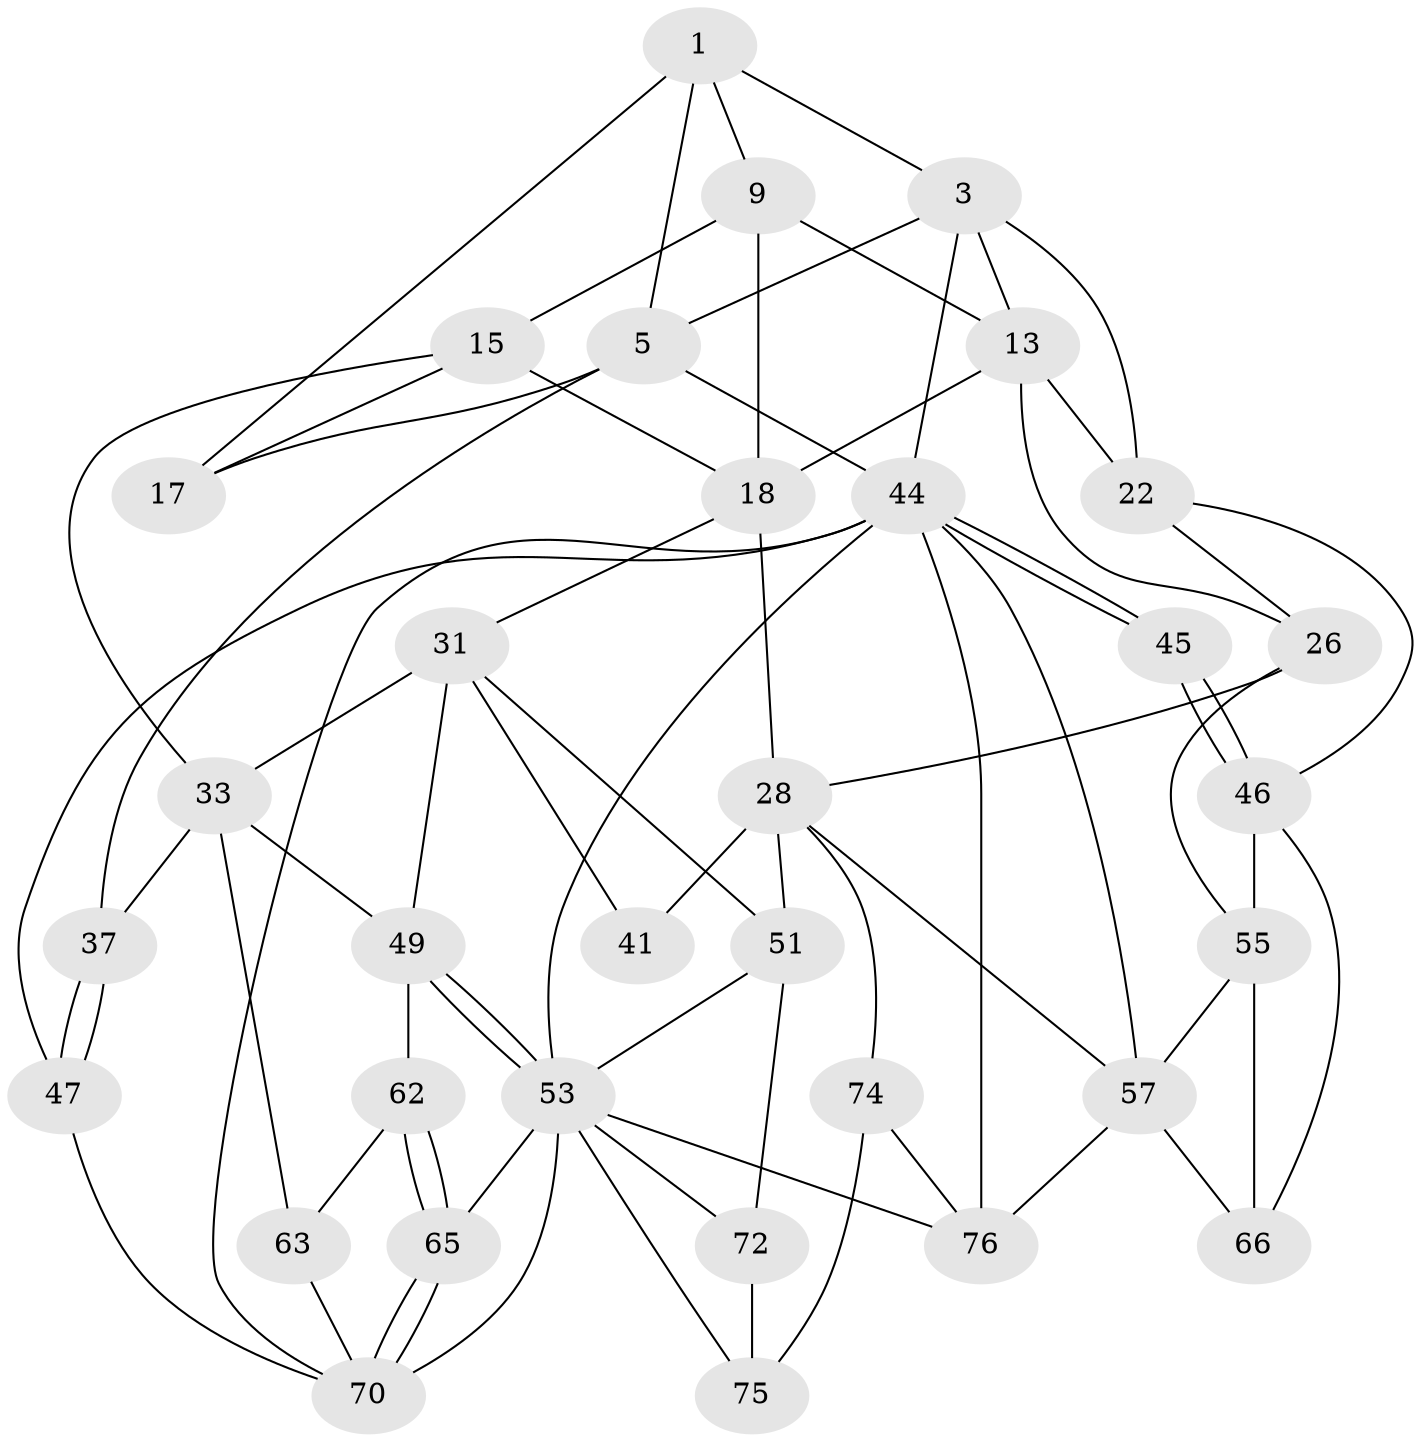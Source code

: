 // original degree distribution, {3: 0.024096385542168676, 4: 0.24096385542168675, 5: 0.5301204819277109, 6: 0.20481927710843373}
// Generated by graph-tools (version 1.1) at 2025/21/03/04/25 18:21:27]
// undirected, 33 vertices, 74 edges
graph export_dot {
graph [start="1"]
  node [color=gray90,style=filled];
  1 [pos="+0.2875949536522869+0",super="+2+6"];
  3 [pos="+0.7949412766758585+0",super="+4+12"];
  5 [pos="+0.23728338505056062+0",super="+21"];
  9 [pos="+0.5101431875192162+0.1672155657459517",super="+10"];
  13 [pos="+0.6849278578498773+0.26880822139639077",super="+24+14"];
  15 [pos="+0.37729556900364297+0.32739647623570367",super="+16"];
  17 [pos="+0.1752497956500351+0.24344629729262332"];
  18 [pos="+0.45324745869808153+0.36372969148005013",super="+20+19"];
  22 [pos="+1+0.21868816514762743",super="+23+43"];
  26 [pos="+0.802174150034697+0.5201753392606006",super="+27"];
  28 [pos="+0.7128797440016156+0.5608080861615546",super="+38+29"];
  31 [pos="+0.35429172042612916+0.5184762508760318",super="+32+42"];
  33 [pos="+0.19655228390483026+0.4061585996008573",super="+35"];
  37 [pos="+0+0.5438995727639814"];
  41 [pos="+0.53185224925617+0.4744395317507581"];
  44 [pos="+1+1",super="+78+48"];
  45 [pos="+1+0.6809431499677654"];
  46 [pos="+1+0.47308962630231516",super="+54"];
  47 [pos="+0+0.9656754281741333"];
  49 [pos="+0.24653303397500384+0.6196996259360439",super="+50"];
  51 [pos="+0.486516455166286+0.6429688636407975",super="+52"];
  53 [pos="+0.3182272567416631+0.7147997391578563",super="+64"];
  55 [pos="+0.8793529515010605+0.6157163548071188",super="+56"];
  57 [pos="+0.763950422469007+0.8060234774981163",super="+58+68"];
  62 [pos="+0.17700699718605042+0.6774914906458546"];
  63 [pos="+0.09609349946077118+0.6911185161979991"];
  65 [pos="+0.18666337814708592+0.8284118499844628"];
  66 [pos="+0.9114728070072741+0.675450528222345",super="+67"];
  70 [pos="+0.10501748238800691+0.8643955878212779",super="+71+82"];
  72 [pos="+0.3491711609342072+0.7524263252204738"];
  74 [pos="+0.530765740453345+0.7968474361037847"];
  75 [pos="+0.4504102645953249+0.8145745140800891"];
  76 [pos="+0.5931758053902684+0.8268336089842431",super="+77"];
  1 -- 3;
  1 -- 9 [weight=2];
  1 -- 17;
  1 -- 5 [weight=2];
  3 -- 44;
  3 -- 5;
  3 -- 22 [weight=2];
  3 -- 13;
  5 -- 17;
  5 -- 37;
  5 -- 44;
  9 -- 18;
  9 -- 15;
  9 -- 13;
  13 -- 26;
  13 -- 18;
  13 -- 22;
  15 -- 17;
  15 -- 33;
  15 -- 18;
  18 -- 31;
  18 -- 28 [weight=2];
  22 -- 46;
  22 -- 26;
  26 -- 28;
  26 -- 55;
  28 -- 51;
  28 -- 57;
  28 -- 74;
  28 -- 41 [weight=2];
  31 -- 33;
  31 -- 49;
  31 -- 41;
  31 -- 51;
  33 -- 37;
  33 -- 63;
  33 -- 49;
  37 -- 47;
  37 -- 47;
  44 -- 45;
  44 -- 45;
  44 -- 76;
  44 -- 53;
  44 -- 57;
  44 -- 70;
  44 -- 47;
  45 -- 46 [weight=2];
  45 -- 46;
  46 -- 55 [weight=2];
  46 -- 66;
  47 -- 70;
  49 -- 53;
  49 -- 53;
  49 -- 62;
  51 -- 72;
  51 -- 53;
  53 -- 65;
  53 -- 70;
  53 -- 72;
  53 -- 75;
  53 -- 76;
  55 -- 57;
  55 -- 66;
  57 -- 76;
  57 -- 66;
  62 -- 63;
  62 -- 65;
  62 -- 65;
  63 -- 70;
  65 -- 70;
  65 -- 70;
  72 -- 75;
  74 -- 75;
  74 -- 76;
}
